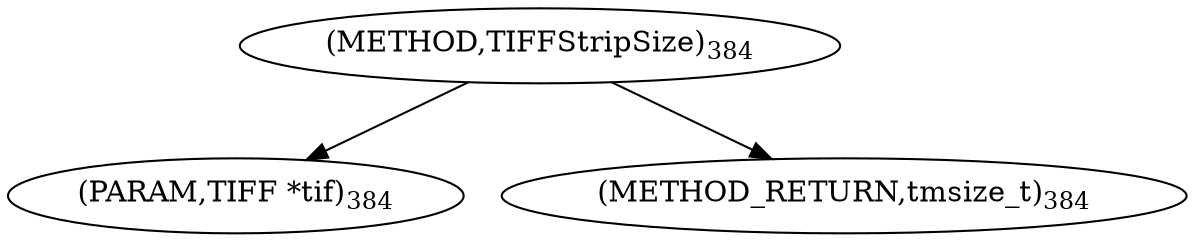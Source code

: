 digraph "TIFFStripSize" {  
"8587" [label = <(METHOD,TIFFStripSize)<SUB>384</SUB>> ]
"8588" [label = <(PARAM,TIFF *tif)<SUB>384</SUB>> ]
"8589" [label = <(METHOD_RETURN,tmsize_t)<SUB>384</SUB>> ]
  "8587" -> "8588" 
  "8587" -> "8589" 
}
